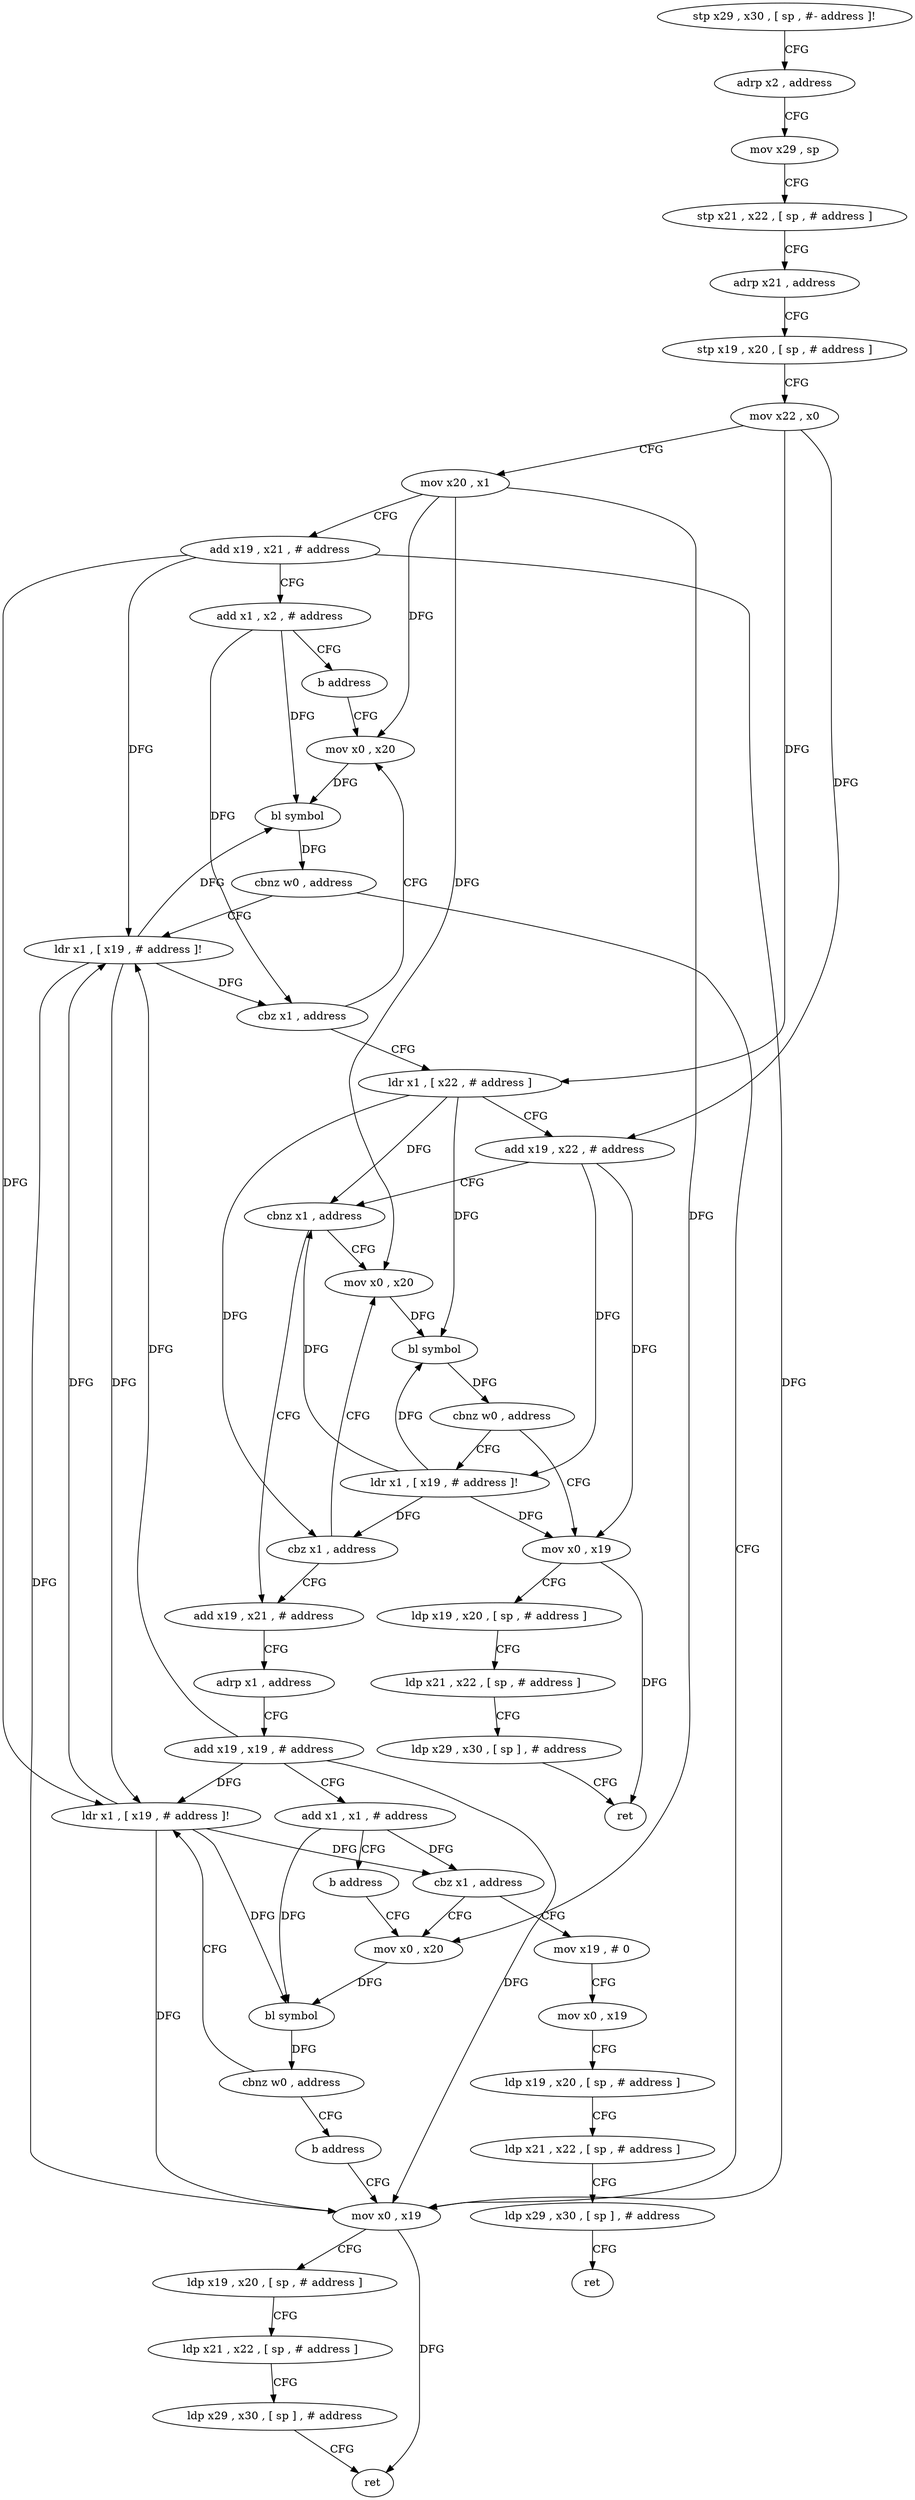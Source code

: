 digraph "func" {
"4302344" [label = "stp x29 , x30 , [ sp , #- address ]!" ]
"4302348" [label = "adrp x2 , address" ]
"4302352" [label = "mov x29 , sp" ]
"4302356" [label = "stp x21 , x22 , [ sp , # address ]" ]
"4302360" [label = "adrp x21 , address" ]
"4302364" [label = "stp x19 , x20 , [ sp , # address ]" ]
"4302368" [label = "mov x22 , x0" ]
"4302372" [label = "mov x20 , x1" ]
"4302376" [label = "add x19 , x21 , # address" ]
"4302380" [label = "add x1 , x2 , # address" ]
"4302384" [label = "b address" ]
"4302400" [label = "mov x0 , x20" ]
"4302404" [label = "bl symbol" ]
"4302408" [label = "cbnz w0 , address" ]
"4302392" [label = "ldr x1 , [ x19 , # address ]!" ]
"4302412" [label = "mov x0 , x19" ]
"4302396" [label = "cbz x1 , address" ]
"4302432" [label = "ldr x1 , [ x22 , # address ]" ]
"4302416" [label = "ldp x19 , x20 , [ sp , # address ]" ]
"4302420" [label = "ldp x21 , x22 , [ sp , # address ]" ]
"4302424" [label = "ldp x29 , x30 , [ sp ] , # address" ]
"4302428" [label = "ret" ]
"4302436" [label = "add x19 , x22 , # address" ]
"4302440" [label = "cbnz x1 , address" ]
"4302496" [label = "mov x0 , x20" ]
"4302444" [label = "add x19 , x21 , # address" ]
"4302500" [label = "bl symbol" ]
"4302504" [label = "cbnz w0 , address" ]
"4302488" [label = "ldr x1 , [ x19 , # address ]!" ]
"4302508" [label = "mov x0 , x19" ]
"4302448" [label = "adrp x1 , address" ]
"4302452" [label = "add x19 , x19 , # address" ]
"4302456" [label = "add x1 , x1 , # address" ]
"4302460" [label = "b address" ]
"4302472" [label = "mov x0 , x20" ]
"4302492" [label = "cbz x1 , address" ]
"4302512" [label = "ldp x19 , x20 , [ sp , # address ]" ]
"4302516" [label = "ldp x21 , x22 , [ sp , # address ]" ]
"4302520" [label = "ldp x29 , x30 , [ sp ] , # address" ]
"4302524" [label = "ret" ]
"4302476" [label = "bl symbol" ]
"4302480" [label = "cbnz w0 , address" ]
"4302464" [label = "ldr x1 , [ x19 , # address ]!" ]
"4302484" [label = "b address" ]
"4302468" [label = "cbz x1 , address" ]
"4302528" [label = "mov x19 , # 0" ]
"4302532" [label = "mov x0 , x19" ]
"4302536" [label = "ldp x19 , x20 , [ sp , # address ]" ]
"4302540" [label = "ldp x21 , x22 , [ sp , # address ]" ]
"4302544" [label = "ldp x29 , x30 , [ sp ] , # address" ]
"4302548" [label = "ret" ]
"4302344" -> "4302348" [ label = "CFG" ]
"4302348" -> "4302352" [ label = "CFG" ]
"4302352" -> "4302356" [ label = "CFG" ]
"4302356" -> "4302360" [ label = "CFG" ]
"4302360" -> "4302364" [ label = "CFG" ]
"4302364" -> "4302368" [ label = "CFG" ]
"4302368" -> "4302372" [ label = "CFG" ]
"4302368" -> "4302432" [ label = "DFG" ]
"4302368" -> "4302436" [ label = "DFG" ]
"4302372" -> "4302376" [ label = "CFG" ]
"4302372" -> "4302400" [ label = "DFG" ]
"4302372" -> "4302496" [ label = "DFG" ]
"4302372" -> "4302472" [ label = "DFG" ]
"4302376" -> "4302380" [ label = "CFG" ]
"4302376" -> "4302392" [ label = "DFG" ]
"4302376" -> "4302412" [ label = "DFG" ]
"4302376" -> "4302464" [ label = "DFG" ]
"4302380" -> "4302384" [ label = "CFG" ]
"4302380" -> "4302404" [ label = "DFG" ]
"4302380" -> "4302396" [ label = "DFG" ]
"4302384" -> "4302400" [ label = "CFG" ]
"4302400" -> "4302404" [ label = "DFG" ]
"4302404" -> "4302408" [ label = "DFG" ]
"4302408" -> "4302392" [ label = "CFG" ]
"4302408" -> "4302412" [ label = "CFG" ]
"4302392" -> "4302396" [ label = "DFG" ]
"4302392" -> "4302404" [ label = "DFG" ]
"4302392" -> "4302412" [ label = "DFG" ]
"4302392" -> "4302464" [ label = "DFG" ]
"4302412" -> "4302416" [ label = "CFG" ]
"4302412" -> "4302428" [ label = "DFG" ]
"4302396" -> "4302432" [ label = "CFG" ]
"4302396" -> "4302400" [ label = "CFG" ]
"4302432" -> "4302436" [ label = "CFG" ]
"4302432" -> "4302440" [ label = "DFG" ]
"4302432" -> "4302500" [ label = "DFG" ]
"4302432" -> "4302492" [ label = "DFG" ]
"4302416" -> "4302420" [ label = "CFG" ]
"4302420" -> "4302424" [ label = "CFG" ]
"4302424" -> "4302428" [ label = "CFG" ]
"4302436" -> "4302440" [ label = "CFG" ]
"4302436" -> "4302488" [ label = "DFG" ]
"4302436" -> "4302508" [ label = "DFG" ]
"4302440" -> "4302496" [ label = "CFG" ]
"4302440" -> "4302444" [ label = "CFG" ]
"4302496" -> "4302500" [ label = "DFG" ]
"4302444" -> "4302448" [ label = "CFG" ]
"4302500" -> "4302504" [ label = "DFG" ]
"4302504" -> "4302488" [ label = "CFG" ]
"4302504" -> "4302508" [ label = "CFG" ]
"4302488" -> "4302492" [ label = "DFG" ]
"4302488" -> "4302440" [ label = "DFG" ]
"4302488" -> "4302500" [ label = "DFG" ]
"4302488" -> "4302508" [ label = "DFG" ]
"4302508" -> "4302512" [ label = "CFG" ]
"4302508" -> "4302524" [ label = "DFG" ]
"4302448" -> "4302452" [ label = "CFG" ]
"4302452" -> "4302456" [ label = "CFG" ]
"4302452" -> "4302392" [ label = "DFG" ]
"4302452" -> "4302412" [ label = "DFG" ]
"4302452" -> "4302464" [ label = "DFG" ]
"4302456" -> "4302460" [ label = "CFG" ]
"4302456" -> "4302476" [ label = "DFG" ]
"4302456" -> "4302468" [ label = "DFG" ]
"4302460" -> "4302472" [ label = "CFG" ]
"4302472" -> "4302476" [ label = "DFG" ]
"4302492" -> "4302444" [ label = "CFG" ]
"4302492" -> "4302496" [ label = "CFG" ]
"4302512" -> "4302516" [ label = "CFG" ]
"4302516" -> "4302520" [ label = "CFG" ]
"4302520" -> "4302524" [ label = "CFG" ]
"4302476" -> "4302480" [ label = "DFG" ]
"4302480" -> "4302464" [ label = "CFG" ]
"4302480" -> "4302484" [ label = "CFG" ]
"4302464" -> "4302468" [ label = "DFG" ]
"4302464" -> "4302392" [ label = "DFG" ]
"4302464" -> "4302412" [ label = "DFG" ]
"4302464" -> "4302476" [ label = "DFG" ]
"4302484" -> "4302412" [ label = "CFG" ]
"4302468" -> "4302528" [ label = "CFG" ]
"4302468" -> "4302472" [ label = "CFG" ]
"4302528" -> "4302532" [ label = "CFG" ]
"4302532" -> "4302536" [ label = "CFG" ]
"4302536" -> "4302540" [ label = "CFG" ]
"4302540" -> "4302544" [ label = "CFG" ]
"4302544" -> "4302548" [ label = "CFG" ]
}
